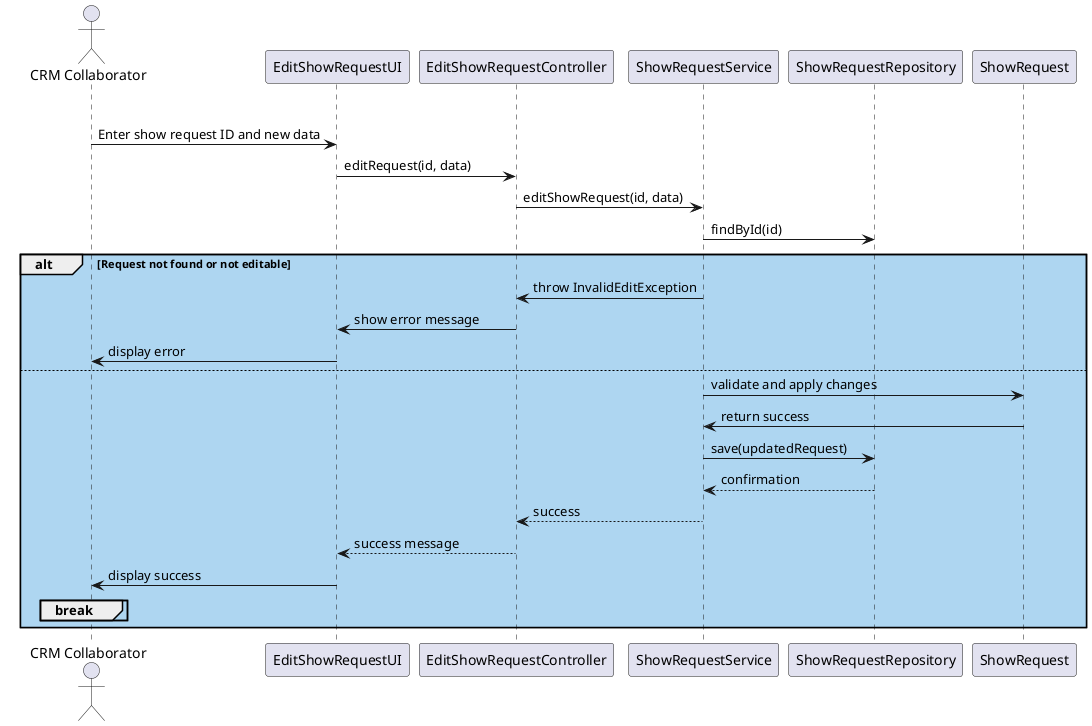 @startuml
skinparam linetype ortho
skinparam package {
  BackgroundColor #AED6F1
  BorderColor Black
}

actor "CRM Collaborator" as CRM
participant "EditShowRequestUI" as UI
participant "EditShowRequestController" as Controller
participant "ShowRequestService" as Service
participant "ShowRequestRepository" as Repo

loop While show request is not editable or customer inactive
    CRM -> UI : Enter show request ID and new data
    UI -> Controller : editRequest(id, data)
    Controller -> Service : editShowRequest(id, data)
    Service -> Repo : findById(id)
    alt Request not found or not editable
        Service -> Controller : throw InvalidEditException
        Controller -> UI : show error message
        UI -> CRM : display error
    else
        Service -> ShowRequest : validate and apply changes
        ShowRequest -> Service : return success
        Service -> Repo : save(updatedRequest)
        Repo --> Service : confirmation
        Service --> Controller : success
        Controller --> UI : success message
        UI -> CRM : display success
        break
    end
end
@enduml
